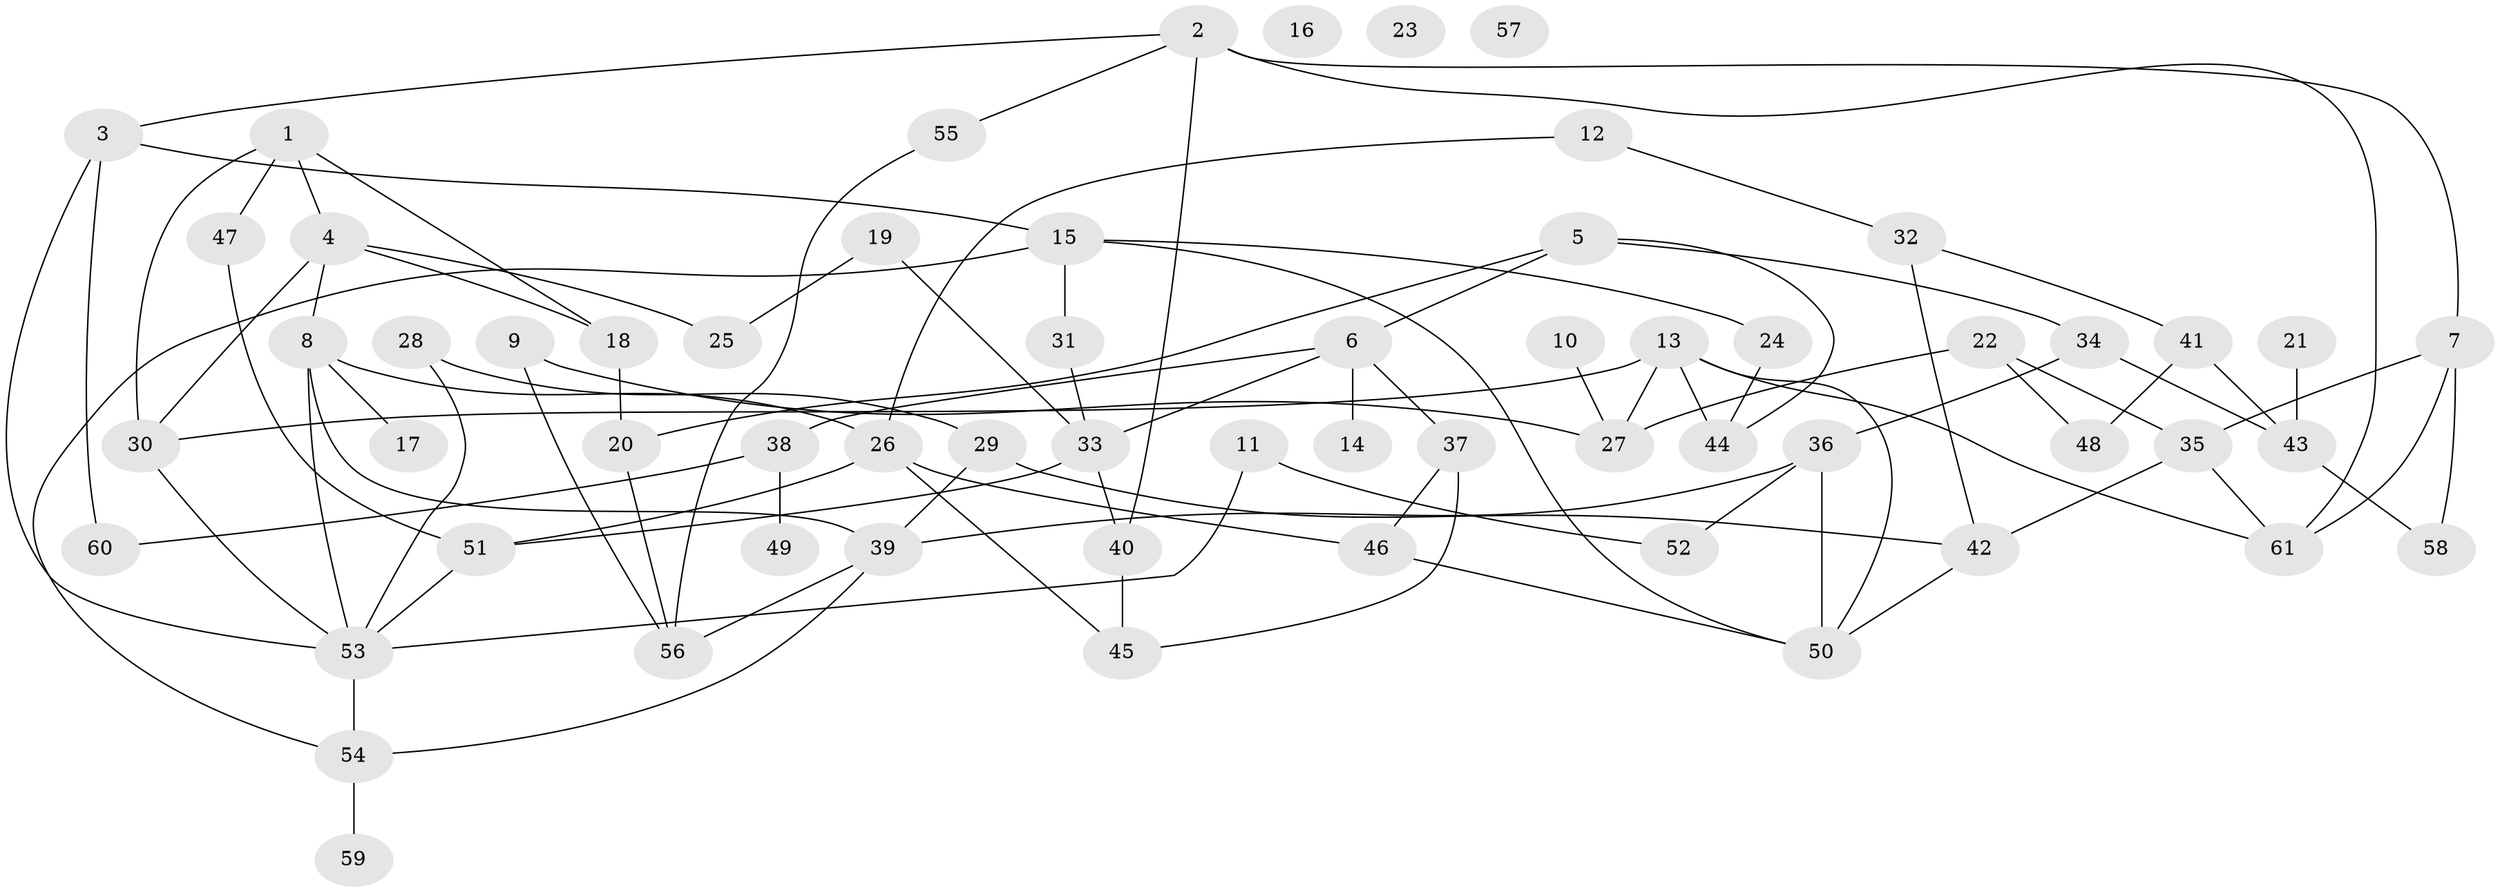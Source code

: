 // Generated by graph-tools (version 1.1) at 2025/33/03/09/25 02:33:40]
// undirected, 61 vertices, 93 edges
graph export_dot {
graph [start="1"]
  node [color=gray90,style=filled];
  1;
  2;
  3;
  4;
  5;
  6;
  7;
  8;
  9;
  10;
  11;
  12;
  13;
  14;
  15;
  16;
  17;
  18;
  19;
  20;
  21;
  22;
  23;
  24;
  25;
  26;
  27;
  28;
  29;
  30;
  31;
  32;
  33;
  34;
  35;
  36;
  37;
  38;
  39;
  40;
  41;
  42;
  43;
  44;
  45;
  46;
  47;
  48;
  49;
  50;
  51;
  52;
  53;
  54;
  55;
  56;
  57;
  58;
  59;
  60;
  61;
  1 -- 4;
  1 -- 18;
  1 -- 30;
  1 -- 47;
  2 -- 3;
  2 -- 7;
  2 -- 40;
  2 -- 55;
  2 -- 61;
  3 -- 15;
  3 -- 53;
  3 -- 60;
  4 -- 8;
  4 -- 18;
  4 -- 25;
  4 -- 30;
  5 -- 6;
  5 -- 20;
  5 -- 34;
  5 -- 44;
  6 -- 14;
  6 -- 33;
  6 -- 37;
  6 -- 38;
  7 -- 35;
  7 -- 58;
  7 -- 61;
  8 -- 17;
  8 -- 26;
  8 -- 39;
  8 -- 53;
  9 -- 27;
  9 -- 56;
  10 -- 27;
  11 -- 52;
  11 -- 53;
  12 -- 26;
  12 -- 32;
  13 -- 27;
  13 -- 30;
  13 -- 44;
  13 -- 50;
  13 -- 61;
  15 -- 24;
  15 -- 31;
  15 -- 50;
  15 -- 54;
  18 -- 20;
  19 -- 25;
  19 -- 33;
  20 -- 56;
  21 -- 43;
  22 -- 27;
  22 -- 35;
  22 -- 48;
  24 -- 44;
  26 -- 45;
  26 -- 46;
  26 -- 51;
  28 -- 29;
  28 -- 53;
  29 -- 39;
  29 -- 42;
  30 -- 53;
  31 -- 33;
  32 -- 41;
  32 -- 42;
  33 -- 40;
  33 -- 51;
  34 -- 36;
  34 -- 43;
  35 -- 42;
  35 -- 61;
  36 -- 39;
  36 -- 50;
  36 -- 52;
  37 -- 45;
  37 -- 46;
  38 -- 49;
  38 -- 60;
  39 -- 54;
  39 -- 56;
  40 -- 45;
  41 -- 43;
  41 -- 48;
  42 -- 50;
  43 -- 58;
  46 -- 50;
  47 -- 51;
  51 -- 53;
  53 -- 54;
  54 -- 59;
  55 -- 56;
}
